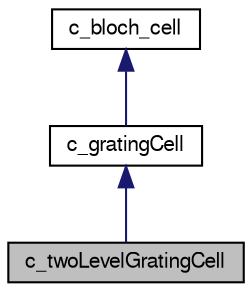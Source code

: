 digraph "c_twoLevelGratingCell"
{
 // LATEX_PDF_SIZE
  edge [fontname="FreeSans",fontsize="10",labelfontname="FreeSans",labelfontsize="10"];
  node [fontname="FreeSans",fontsize="10",shape=record];
  Node0 [label="c_twoLevelGratingCell",height=0.2,width=0.4,color="black", fillcolor="grey75", style="filled", fontcolor="black",tooltip=" "];
  Node1 -> Node0 [dir="back",color="midnightblue",fontsize="10",style="solid",fontname="FreeSans"];
  Node1 [label="c_gratingCell",height=0.2,width=0.4,color="black", fillcolor="white", style="filled",URL="$classc__grating_cell.html",tooltip=" "];
  Node2 -> Node1 [dir="back",color="midnightblue",fontsize="10",style="solid",fontname="FreeSans"];
  Node2 [label="c_bloch_cell",height=0.2,width=0.4,color="black", fillcolor="white", style="filled",URL="$classc__bloch__cell.html",tooltip=" "];
}
